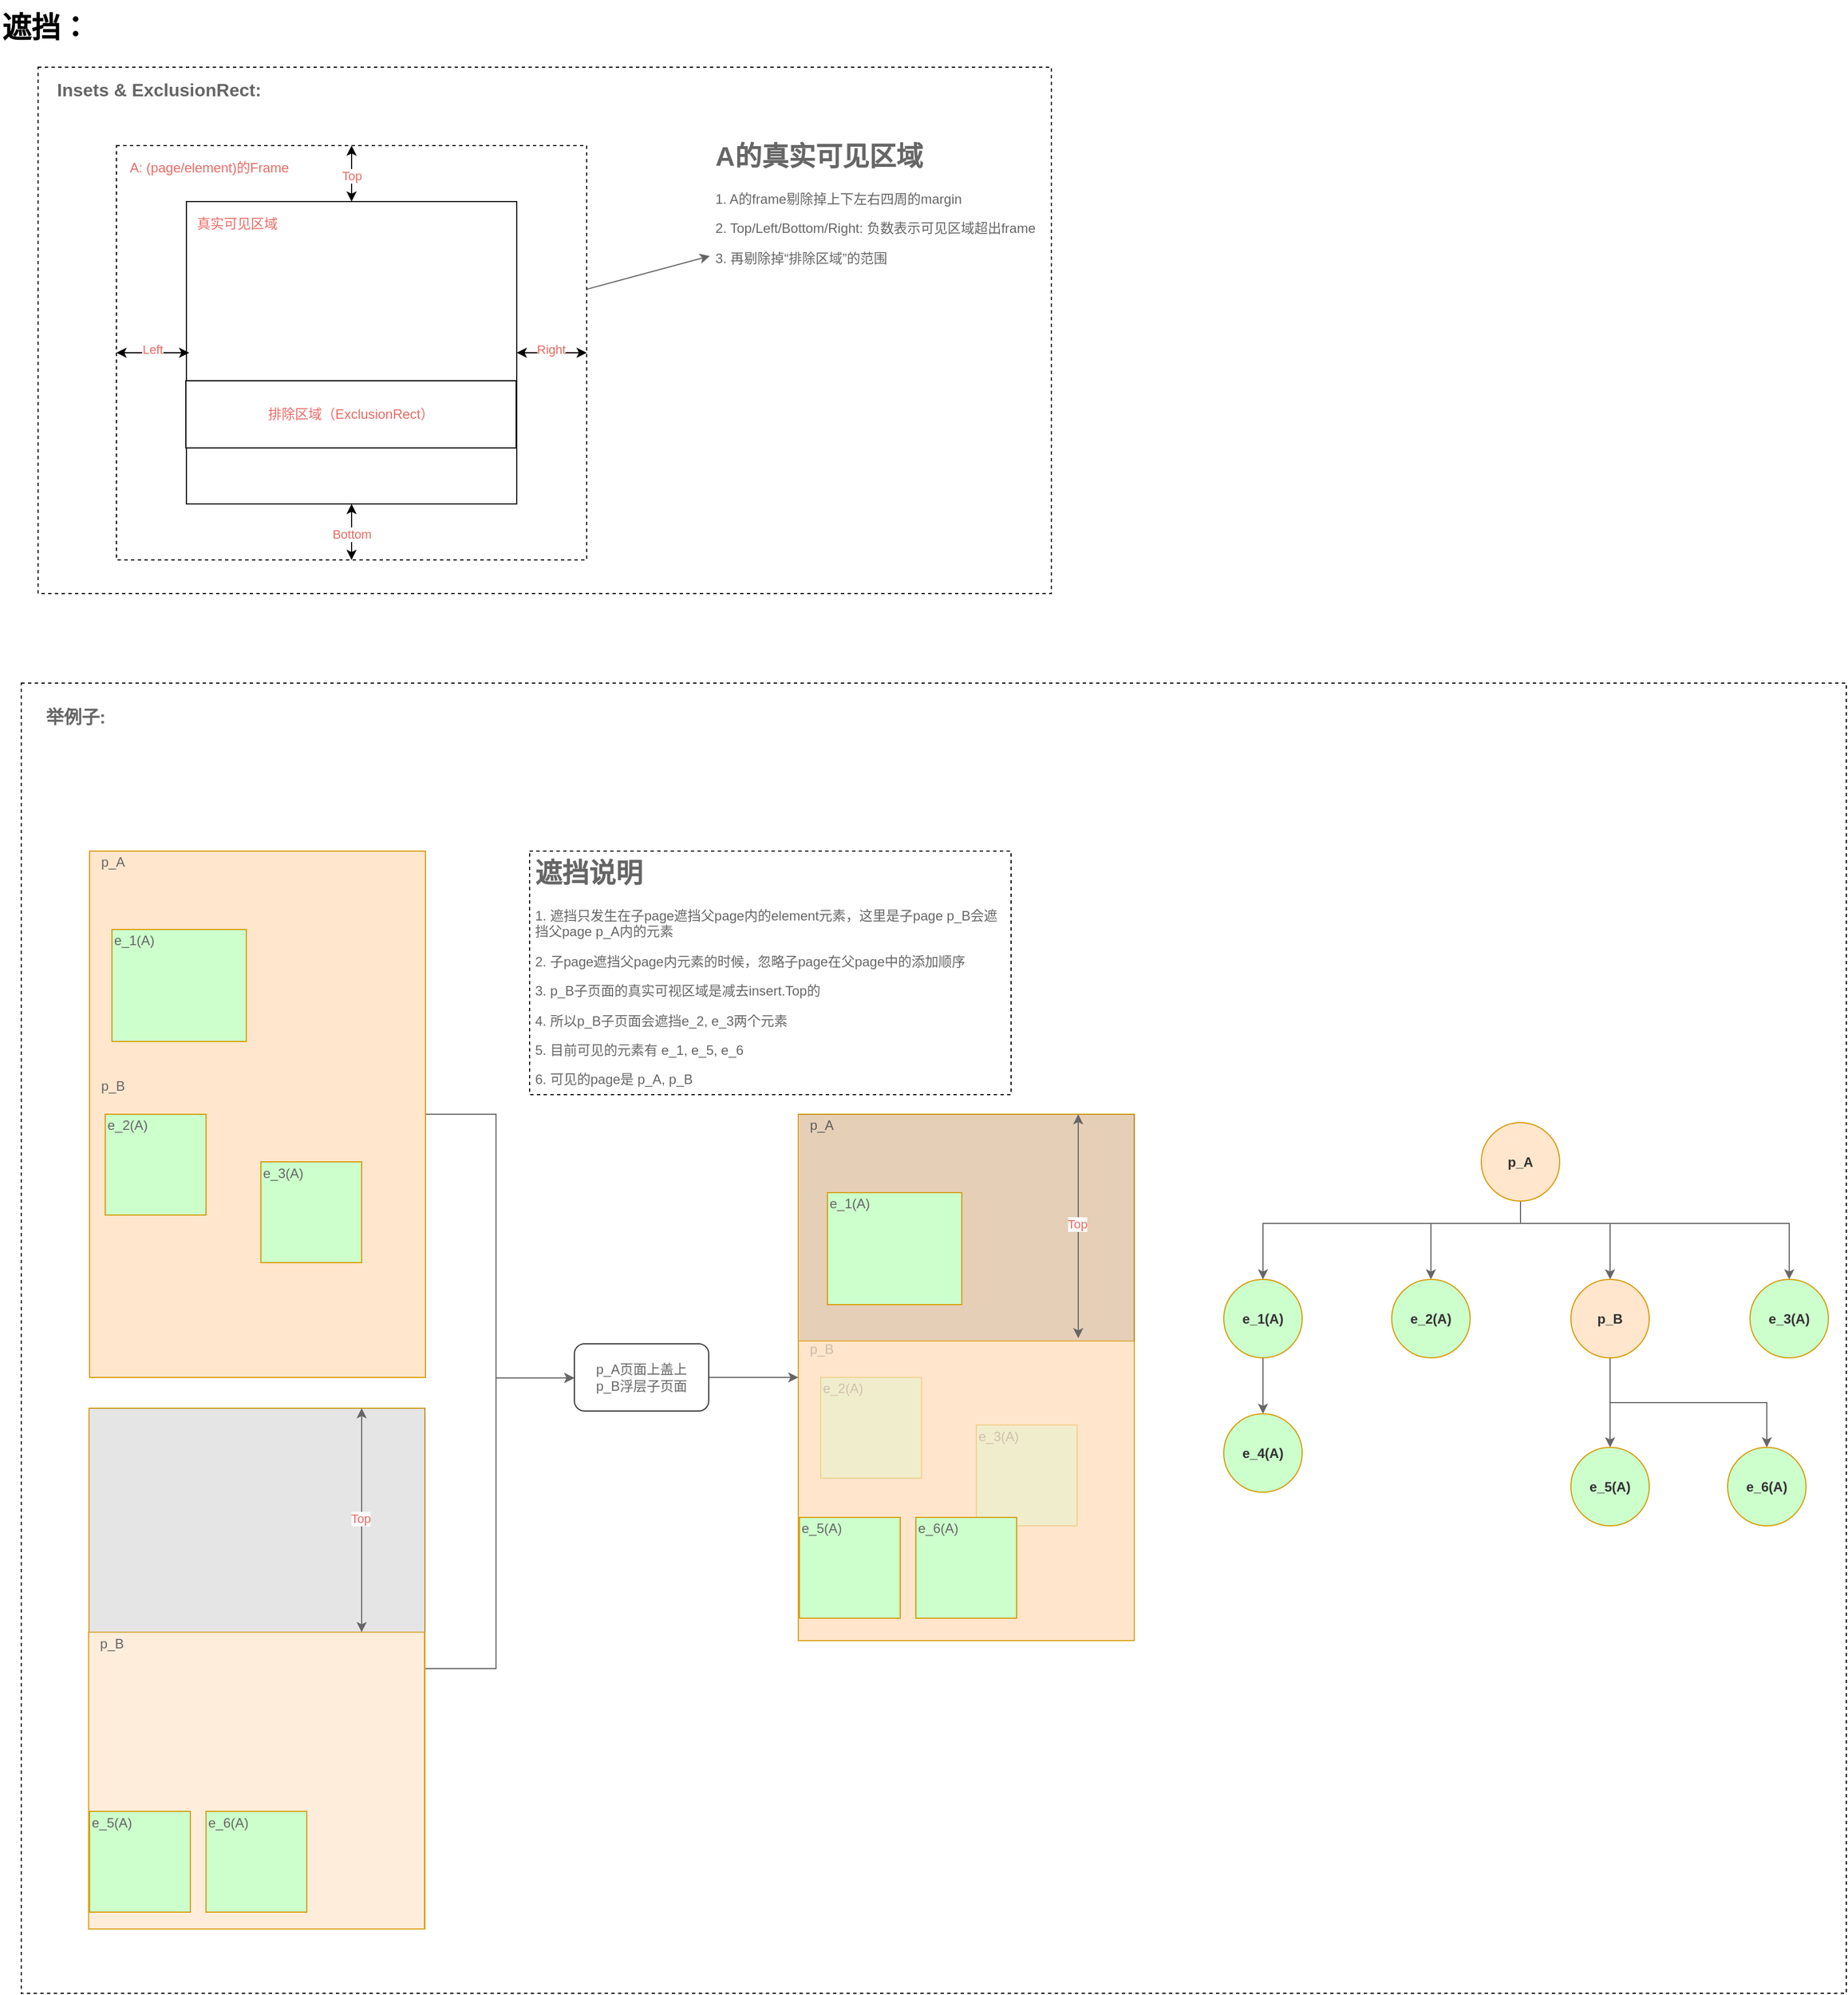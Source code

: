 <mxfile version="14.4.4" type="github">
  <diagram id="W9jGRxqbMgRnqZbA-XCd" name="Page-1">
    <mxGraphModel dx="2858" dy="1131" grid="1" gridSize="10" guides="1" tooltips="1" connect="1" arrows="1" fold="1" page="1" pageScale="1" pageWidth="827" pageHeight="1169" math="0" shadow="0">
      <root>
        <mxCell id="0" />
        <mxCell id="1" parent="0" />
        <mxCell id="3qNBonYtIeFeS5FYhXrz-300" value="" style="whiteSpace=wrap;html=1;dashed=1;strokeColor=#000000;fillColor=none;fontColor=#666666;align=center;" vertex="1" parent="1">
          <mxGeometry x="-790" y="620" width="1630" height="1170" as="geometry" />
        </mxCell>
        <mxCell id="3qNBonYtIeFeS5FYhXrz-282" value="" style="whiteSpace=wrap;html=1;dashed=1;strokeColor=#000000;fillColor=none;fontColor=#666666;align=center;" vertex="1" parent="1">
          <mxGeometry x="-775" y="70" width="905" height="470" as="geometry" />
        </mxCell>
        <mxCell id="3qNBonYtIeFeS5FYhXrz-176" style="edgeStyle=orthogonalEdgeStyle;rounded=0;orthogonalLoop=1;jettySize=auto;html=1;strokeColor=#666666;fontColor=#666666;" edge="1" parent="1" source="3qNBonYtIeFeS5FYhXrz-162" target="3qNBonYtIeFeS5FYhXrz-175">
          <mxGeometry relative="1" as="geometry" />
        </mxCell>
        <mxCell id="3qNBonYtIeFeS5FYhXrz-162" value="&lt;b&gt;&lt;font color=&quot;#333333&quot;&gt;e_1(A)&lt;/font&gt;&lt;/b&gt;" style="ellipse;whiteSpace=wrap;html=1;aspect=fixed;strokeColor=#d79b00;fillColor=#CCFFCC;" vertex="1" parent="1">
          <mxGeometry x="284" y="1152.5" width="70" height="70" as="geometry" />
        </mxCell>
        <mxCell id="3qNBonYtIeFeS5FYhXrz-166" style="edgeStyle=orthogonalEdgeStyle;rounded=0;orthogonalLoop=1;jettySize=auto;html=1;strokeColor=#666666;fontColor=#666666;" edge="1" parent="1" source="3qNBonYtIeFeS5FYhXrz-163" target="3qNBonYtIeFeS5FYhXrz-162">
          <mxGeometry relative="1" as="geometry">
            <Array as="points">
              <mxPoint x="549" y="1102.5" />
              <mxPoint x="319" y="1102.5" />
            </Array>
          </mxGeometry>
        </mxCell>
        <mxCell id="3qNBonYtIeFeS5FYhXrz-167" style="edgeStyle=orthogonalEdgeStyle;rounded=0;orthogonalLoop=1;jettySize=auto;html=1;strokeColor=#666666;fontColor=#666666;" edge="1" parent="1" source="3qNBonYtIeFeS5FYhXrz-163" target="3qNBonYtIeFeS5FYhXrz-164">
          <mxGeometry relative="1" as="geometry">
            <Array as="points">
              <mxPoint x="549" y="1102.5" />
              <mxPoint x="469" y="1102.5" />
            </Array>
          </mxGeometry>
        </mxCell>
        <mxCell id="3qNBonYtIeFeS5FYhXrz-168" style="edgeStyle=orthogonalEdgeStyle;rounded=0;orthogonalLoop=1;jettySize=auto;html=1;strokeColor=#666666;fontColor=#666666;" edge="1" parent="1" source="3qNBonYtIeFeS5FYhXrz-163" target="3qNBonYtIeFeS5FYhXrz-165">
          <mxGeometry relative="1" as="geometry">
            <Array as="points">
              <mxPoint x="549" y="1102.5" />
              <mxPoint x="629" y="1102.5" />
            </Array>
          </mxGeometry>
        </mxCell>
        <mxCell id="3qNBonYtIeFeS5FYhXrz-170" style="edgeStyle=orthogonalEdgeStyle;rounded=0;orthogonalLoop=1;jettySize=auto;html=1;strokeColor=#666666;fontColor=#666666;" edge="1" parent="1" source="3qNBonYtIeFeS5FYhXrz-163" target="3qNBonYtIeFeS5FYhXrz-169">
          <mxGeometry relative="1" as="geometry">
            <Array as="points">
              <mxPoint x="549" y="1102.5" />
              <mxPoint x="789" y="1102.5" />
            </Array>
          </mxGeometry>
        </mxCell>
        <mxCell id="3qNBonYtIeFeS5FYhXrz-163" value="&lt;b&gt;&lt;font color=&quot;#333333&quot;&gt;p_A&lt;/font&gt;&lt;/b&gt;" style="ellipse;whiteSpace=wrap;html=1;aspect=fixed;strokeColor=#d79b00;fillColor=#ffe6cc;" vertex="1" parent="1">
          <mxGeometry x="514" y="1012.5" width="70" height="70" as="geometry" />
        </mxCell>
        <mxCell id="3qNBonYtIeFeS5FYhXrz-164" value="&lt;b&gt;&lt;font color=&quot;#333333&quot;&gt;e_2(A)&lt;/font&gt;&lt;/b&gt;" style="ellipse;whiteSpace=wrap;html=1;aspect=fixed;strokeColor=#d79b00;fillColor=#CCFFCC;" vertex="1" parent="1">
          <mxGeometry x="434" y="1152.5" width="70" height="70" as="geometry" />
        </mxCell>
        <mxCell id="3qNBonYtIeFeS5FYhXrz-186" style="edgeStyle=orthogonalEdgeStyle;rounded=0;orthogonalLoop=1;jettySize=auto;html=1;strokeColor=#666666;fontColor=#666666;" edge="1" parent="1" source="3qNBonYtIeFeS5FYhXrz-165" target="3qNBonYtIeFeS5FYhXrz-184">
          <mxGeometry relative="1" as="geometry" />
        </mxCell>
        <mxCell id="3qNBonYtIeFeS5FYhXrz-187" style="edgeStyle=orthogonalEdgeStyle;rounded=0;orthogonalLoop=1;jettySize=auto;html=1;strokeColor=#666666;fontColor=#666666;" edge="1" parent="1" source="3qNBonYtIeFeS5FYhXrz-165" target="3qNBonYtIeFeS5FYhXrz-185">
          <mxGeometry relative="1" as="geometry">
            <Array as="points">
              <mxPoint x="629" y="1262.5" />
              <mxPoint x="769" y="1262.5" />
            </Array>
          </mxGeometry>
        </mxCell>
        <mxCell id="3qNBonYtIeFeS5FYhXrz-165" value="&lt;b&gt;&lt;font color=&quot;#333333&quot;&gt;p_B&lt;/font&gt;&lt;/b&gt;" style="ellipse;whiteSpace=wrap;html=1;aspect=fixed;strokeColor=#d79b00;fillColor=#ffe6cc;" vertex="1" parent="1">
          <mxGeometry x="594" y="1152.5" width="70" height="70" as="geometry" />
        </mxCell>
        <mxCell id="3qNBonYtIeFeS5FYhXrz-169" value="&lt;b&gt;&lt;font color=&quot;#333333&quot;&gt;e_3(A)&lt;/font&gt;&lt;/b&gt;" style="ellipse;whiteSpace=wrap;html=1;aspect=fixed;strokeColor=#d79b00;fillColor=#CCFFCC;" vertex="1" parent="1">
          <mxGeometry x="754" y="1152.5" width="70" height="70" as="geometry" />
        </mxCell>
        <mxCell id="3qNBonYtIeFeS5FYhXrz-175" value="&lt;b&gt;&lt;font color=&quot;#333333&quot;&gt;e_4(A)&lt;/font&gt;&lt;/b&gt;" style="ellipse;whiteSpace=wrap;html=1;aspect=fixed;strokeColor=#d79b00;fillColor=#CCFFCC;" vertex="1" parent="1">
          <mxGeometry x="284" y="1272.5" width="70" height="70" as="geometry" />
        </mxCell>
        <mxCell id="3qNBonYtIeFeS5FYhXrz-184" value="&lt;b&gt;&lt;font color=&quot;#333333&quot;&gt;e_5(A)&lt;/font&gt;&lt;/b&gt;" style="ellipse;whiteSpace=wrap;html=1;aspect=fixed;strokeColor=#d79b00;fillColor=#CCFFCC;" vertex="1" parent="1">
          <mxGeometry x="594" y="1302.5" width="70" height="70" as="geometry" />
        </mxCell>
        <mxCell id="3qNBonYtIeFeS5FYhXrz-185" value="&lt;b&gt;&lt;font color=&quot;#333333&quot;&gt;e_6(A)&lt;/font&gt;&lt;/b&gt;" style="ellipse;whiteSpace=wrap;html=1;aspect=fixed;strokeColor=#d79b00;fillColor=#CCFFCC;" vertex="1" parent="1">
          <mxGeometry x="734" y="1302.5" width="70" height="70" as="geometry" />
        </mxCell>
        <mxCell id="3qNBonYtIeFeS5FYhXrz-228" style="edgeStyle=orthogonalEdgeStyle;rounded=0;orthogonalLoop=1;jettySize=auto;html=1;strokeColor=#666666;fontColor=#666666;" edge="1" parent="1" source="3qNBonYtIeFeS5FYhXrz-194" target="3qNBonYtIeFeS5FYhXrz-230">
          <mxGeometry relative="1" as="geometry">
            <mxPoint x="-166" y="1257.5" as="targetPoint" />
            <Array as="points">
              <mxPoint x="-366" y="1005.5" />
              <mxPoint x="-366" y="1240.5" />
            </Array>
          </mxGeometry>
        </mxCell>
        <mxCell id="3qNBonYtIeFeS5FYhXrz-194" value="" style="whiteSpace=wrap;html=1;fontColor=#666666;align=left;strokeColor=#D79B00;fillColor=#FFE6CC;" vertex="1" parent="1">
          <mxGeometry x="-729" y="770" width="300" height="470" as="geometry" />
        </mxCell>
        <mxCell id="3qNBonYtIeFeS5FYhXrz-195" value="p_A" style="text;html=1;fillColor=none;align=center;verticalAlign=middle;whiteSpace=wrap;rounded=0;fontColor=#666666;" vertex="1" parent="1">
          <mxGeometry x="-728.5" y="770" width="40" height="20" as="geometry" />
        </mxCell>
        <mxCell id="3qNBonYtIeFeS5FYhXrz-196" value="" style="whiteSpace=wrap;html=1;fontColor=#666666;align=center;fillColor=#CCFFCC;strokeColor=#D79B00;" vertex="1" parent="1">
          <mxGeometry x="-709" y="840" width="120" height="100" as="geometry" />
        </mxCell>
        <mxCell id="3qNBonYtIeFeS5FYhXrz-197" value="&lt;br&gt;" style="whiteSpace=wrap;html=1;fontColor=#666666;align=center;fillColor=#CCFFCC;strokeColor=#D79B00;" vertex="1" parent="1">
          <mxGeometry x="-715" y="1005" width="90" height="90" as="geometry" />
        </mxCell>
        <mxCell id="3qNBonYtIeFeS5FYhXrz-198" value="e_1(A)" style="text;html=1;fillColor=none;align=center;verticalAlign=middle;whiteSpace=wrap;rounded=0;fontColor=#666666;" vertex="1" parent="1">
          <mxGeometry x="-709" y="840" width="40" height="20" as="geometry" />
        </mxCell>
        <mxCell id="3qNBonYtIeFeS5FYhXrz-199" value="e_2(A)" style="text;html=1;fillColor=none;align=center;verticalAlign=middle;whiteSpace=wrap;rounded=0;fontColor=#666666;" vertex="1" parent="1">
          <mxGeometry x="-715" y="1005" width="40" height="20" as="geometry" />
        </mxCell>
        <mxCell id="3qNBonYtIeFeS5FYhXrz-200" value="" style="whiteSpace=wrap;html=1;fontColor=#666666;align=center;fillColor=#CCFFCC;strokeColor=#D79B00;" vertex="1" parent="1">
          <mxGeometry x="-576" y="1047.5" width="90" height="90" as="geometry" />
        </mxCell>
        <mxCell id="3qNBonYtIeFeS5FYhXrz-201" value="e_3(A)" style="text;html=1;fillColor=none;align=center;verticalAlign=middle;whiteSpace=wrap;rounded=0;fontColor=#666666;" vertex="1" parent="1">
          <mxGeometry x="-576" y="1047.5" width="40" height="20" as="geometry" />
        </mxCell>
        <mxCell id="3qNBonYtIeFeS5FYhXrz-203" value="p_B" style="text;html=1;fillColor=none;align=center;verticalAlign=middle;whiteSpace=wrap;rounded=0;fontColor=#666666;" vertex="1" parent="1">
          <mxGeometry x="-728" y="970" width="40" height="20" as="geometry" />
        </mxCell>
        <mxCell id="3qNBonYtIeFeS5FYhXrz-226" style="edgeStyle=orthogonalEdgeStyle;rounded=0;orthogonalLoop=1;jettySize=auto;html=1;strokeColor=#666666;fontColor=#666666;" edge="1" parent="1" source="3qNBonYtIeFeS5FYhXrz-217" target="3qNBonYtIeFeS5FYhXrz-230">
          <mxGeometry relative="1" as="geometry">
            <mxPoint x="-166" y="1257.5" as="targetPoint" />
            <Array as="points">
              <mxPoint x="-366" y="1500.5" />
              <mxPoint x="-366" y="1240.5" />
            </Array>
          </mxGeometry>
        </mxCell>
        <mxCell id="3qNBonYtIeFeS5FYhXrz-217" value="" style="whiteSpace=wrap;html=1;fontColor=#666666;align=left;strokeColor=#D79B00;fillColor=none;" vertex="1" parent="1">
          <mxGeometry x="-729.5" y="1267.5" width="300" height="465" as="geometry" />
        </mxCell>
        <mxCell id="3qNBonYtIeFeS5FYhXrz-218" value="" style="whiteSpace=wrap;html=1;fontColor=#666666;align=left;strokeColor=#D79B00;fillColor=#FFE6CC;opacity=70;" vertex="1" parent="1">
          <mxGeometry x="-730" y="1467.5" width="300" height="265" as="geometry" />
        </mxCell>
        <mxCell id="3qNBonYtIeFeS5FYhXrz-219" value="p_B" style="text;html=1;fillColor=none;align=center;verticalAlign=middle;whiteSpace=wrap;rounded=0;fontColor=#666666;" vertex="1" parent="1">
          <mxGeometry x="-729" y="1467.5" width="40" height="20" as="geometry" />
        </mxCell>
        <mxCell id="3qNBonYtIeFeS5FYhXrz-220" value="&lt;br&gt;" style="whiteSpace=wrap;html=1;fontColor=#666666;align=center;fillColor=#CCFFCC;strokeColor=#D79B00;" vertex="1" parent="1">
          <mxGeometry x="-729" y="1627.5" width="90" height="90" as="geometry" />
        </mxCell>
        <mxCell id="3qNBonYtIeFeS5FYhXrz-221" value="e_5(A)" style="text;html=1;fillColor=none;align=center;verticalAlign=middle;whiteSpace=wrap;rounded=0;fontColor=#666666;" vertex="1" parent="1">
          <mxGeometry x="-729" y="1627.5" width="40" height="20" as="geometry" />
        </mxCell>
        <mxCell id="3qNBonYtIeFeS5FYhXrz-222" value="&lt;br&gt;" style="whiteSpace=wrap;html=1;fontColor=#666666;align=center;fillColor=#CCFFCC;strokeColor=#D79B00;" vertex="1" parent="1">
          <mxGeometry x="-625" y="1627.5" width="90" height="90" as="geometry" />
        </mxCell>
        <mxCell id="3qNBonYtIeFeS5FYhXrz-223" value="" style="whiteSpace=wrap;html=1;fontColor=#666666;align=left;opacity=10;strokeColor=none;fillColor=#000000;" vertex="1" parent="1">
          <mxGeometry x="-729" y="1267.5" width="300" height="200" as="geometry" />
        </mxCell>
        <mxCell id="3qNBonYtIeFeS5FYhXrz-250" style="edgeStyle=orthogonalEdgeStyle;rounded=0;orthogonalLoop=1;jettySize=auto;html=1;strokeColor=#666666;fontColor=#666666;" edge="1" parent="1" source="3qNBonYtIeFeS5FYhXrz-230" target="3qNBonYtIeFeS5FYhXrz-231">
          <mxGeometry relative="1" as="geometry" />
        </mxCell>
        <mxCell id="3qNBonYtIeFeS5FYhXrz-230" value="&lt;span&gt;p_A页面上盖上&lt;/span&gt;&lt;br&gt;&lt;span&gt;p_B浮层子页面&lt;/span&gt;" style="rounded=1;whiteSpace=wrap;html=1;strokeColor=#333333;fillColor=none;fontColor=#666666;align=center;" vertex="1" parent="1">
          <mxGeometry x="-296" y="1210" width="120" height="60" as="geometry" />
        </mxCell>
        <mxCell id="3qNBonYtIeFeS5FYhXrz-231" value="" style="whiteSpace=wrap;html=1;fontColor=#666666;align=left;strokeColor=#D79B00;fillColor=#FFE6CC;" vertex="1" parent="1">
          <mxGeometry x="-96" y="1005" width="300" height="470" as="geometry" />
        </mxCell>
        <mxCell id="3qNBonYtIeFeS5FYhXrz-232" value="p_A" style="text;html=1;fillColor=none;align=center;verticalAlign=middle;whiteSpace=wrap;rounded=0;fontColor=#666666;" vertex="1" parent="1">
          <mxGeometry x="-95.5" y="1005" width="40" height="20" as="geometry" />
        </mxCell>
        <mxCell id="3qNBonYtIeFeS5FYhXrz-239" value="p_B" style="text;html=1;fillColor=none;align=center;verticalAlign=middle;whiteSpace=wrap;rounded=0;fontColor=#666666;" vertex="1" parent="1">
          <mxGeometry x="-95" y="1205" width="40" height="20" as="geometry" />
        </mxCell>
        <mxCell id="3qNBonYtIeFeS5FYhXrz-253" value="p_B" style="text;html=1;fillColor=none;align=center;verticalAlign=middle;whiteSpace=wrap;rounded=0;fontColor=#666666;" vertex="1" parent="1">
          <mxGeometry x="-95" y="1205" width="40" height="20" as="geometry" />
        </mxCell>
        <mxCell id="3qNBonYtIeFeS5FYhXrz-257" value="" style="whiteSpace=wrap;html=1;fontColor=#666666;align=left;opacity=10;strokeColor=none;fillColor=#000000;" vertex="1" parent="1">
          <mxGeometry x="-95" y="1005" width="300" height="202.5" as="geometry" />
        </mxCell>
        <mxCell id="3qNBonYtIeFeS5FYhXrz-258" value="e_6(A)" style="text;html=1;fillColor=none;align=center;verticalAlign=middle;whiteSpace=wrap;rounded=0;fontColor=#666666;" vertex="1" parent="1">
          <mxGeometry x="-625" y="1627.5" width="40" height="20" as="geometry" />
        </mxCell>
        <mxCell id="3qNBonYtIeFeS5FYhXrz-260" value="&lt;h1&gt;遮挡说明&lt;/h1&gt;&lt;p&gt;1. 遮挡只发生在子page遮挡父page内的element元素，这里是子page p_B会遮挡父page p_A内的元素&lt;/p&gt;&lt;p&gt;2. 子page遮挡父page内元素的时候，忽略子page在父page中的添加顺序&lt;br&gt;&lt;/p&gt;&lt;p&gt;3. p_B子页面的真实可视区域是减去insert.Top的&lt;br&gt;&lt;/p&gt;&lt;p&gt;4. 所以p_B子页面会遮挡e_2, e_3两个元素&lt;/p&gt;&lt;p&gt;5. 目前可见的元素有 e_1, e_5, e_6&lt;br&gt;&lt;/p&gt;&lt;p&gt;6. 可见的page是 p_A, p_B&lt;/p&gt;" style="text;html=1;fillColor=none;spacing=5;spacingTop=-20;whiteSpace=wrap;overflow=hidden;rounded=0;align=left;fontColor=#666666;strokeColor=#000000;dashed=1;" vertex="1" parent="1">
          <mxGeometry x="-336" y="770" width="430" height="217.5" as="geometry" />
        </mxCell>
        <mxCell id="3qNBonYtIeFeS5FYhXrz-264" value="" style="whiteSpace=wrap;html=1;fontColor=#666666;align=center;fillColor=#CCFFCC;strokeColor=#D79B00;" vertex="1" parent="1">
          <mxGeometry x="-70" y="1075" width="120" height="100" as="geometry" />
        </mxCell>
        <mxCell id="3qNBonYtIeFeS5FYhXrz-265" value="&lt;br&gt;" style="whiteSpace=wrap;html=1;fontColor=#666666;align=center;fillColor=#CCFFCC;strokeColor=#D79B00;" vertex="1" parent="1">
          <mxGeometry x="-76" y="1240" width="90" height="90" as="geometry" />
        </mxCell>
        <mxCell id="3qNBonYtIeFeS5FYhXrz-266" value="e_1(A)" style="text;html=1;fillColor=none;align=center;verticalAlign=middle;whiteSpace=wrap;rounded=0;fontColor=#666666;" vertex="1" parent="1">
          <mxGeometry x="-70" y="1075" width="40" height="20" as="geometry" />
        </mxCell>
        <mxCell id="3qNBonYtIeFeS5FYhXrz-267" value="e_2(A)" style="text;html=1;fillColor=none;align=center;verticalAlign=middle;whiteSpace=wrap;rounded=0;fontColor=#666666;" vertex="1" parent="1">
          <mxGeometry x="-76" y="1240" width="40" height="20" as="geometry" />
        </mxCell>
        <mxCell id="3qNBonYtIeFeS5FYhXrz-268" value="" style="whiteSpace=wrap;html=1;fontColor=#666666;align=center;fillColor=#CCFFCC;strokeColor=#D79B00;" vertex="1" parent="1">
          <mxGeometry x="63" y="1282.5" width="90" height="90" as="geometry" />
        </mxCell>
        <mxCell id="3qNBonYtIeFeS5FYhXrz-269" value="e_3(A)" style="text;html=1;fillColor=none;align=center;verticalAlign=middle;whiteSpace=wrap;rounded=0;fontColor=#666666;" vertex="1" parent="1">
          <mxGeometry x="63" y="1282.5" width="40" height="20" as="geometry" />
        </mxCell>
        <mxCell id="3qNBonYtIeFeS5FYhXrz-270" value="" style="whiteSpace=wrap;html=1;fontColor=#666666;align=left;strokeColor=#D79B00;fillColor=#FFE6CC;opacity=70;" vertex="1" parent="1">
          <mxGeometry x="-96" y="1207.5" width="300" height="267.5" as="geometry" />
        </mxCell>
        <mxCell id="3qNBonYtIeFeS5FYhXrz-271" value="&lt;br&gt;" style="whiteSpace=wrap;html=1;fontColor=#666666;align=center;fillColor=#CCFFCC;strokeColor=#D79B00;" vertex="1" parent="1">
          <mxGeometry x="-95" y="1365" width="90" height="90" as="geometry" />
        </mxCell>
        <mxCell id="3qNBonYtIeFeS5FYhXrz-272" value="e_5(A)" style="text;html=1;fillColor=none;align=center;verticalAlign=middle;whiteSpace=wrap;rounded=0;fontColor=#666666;" vertex="1" parent="1">
          <mxGeometry x="-95" y="1365" width="40" height="20" as="geometry" />
        </mxCell>
        <mxCell id="3qNBonYtIeFeS5FYhXrz-273" value="&lt;br&gt;" style="whiteSpace=wrap;html=1;fontColor=#666666;align=center;fillColor=#CCFFCC;strokeColor=#D79B00;" vertex="1" parent="1">
          <mxGeometry x="9" y="1365" width="90" height="90" as="geometry" />
        </mxCell>
        <mxCell id="3qNBonYtIeFeS5FYhXrz-274" value="e_6(A)" style="text;html=1;fillColor=none;align=center;verticalAlign=middle;whiteSpace=wrap;rounded=0;fontColor=#666666;" vertex="1" parent="1">
          <mxGeometry x="9" y="1365" width="40" height="20" as="geometry" />
        </mxCell>
        <mxCell id="3qNBonYtIeFeS5FYhXrz-275" value="" style="endArrow=classic;startArrow=classic;html=1;strokeColor=#666666;fontColor=#666666;" edge="1" parent="1">
          <mxGeometry width="50" height="50" relative="1" as="geometry">
            <mxPoint x="-486" y="1467.5" as="sourcePoint" />
            <mxPoint x="-486" y="1267.5" as="targetPoint" />
          </mxGeometry>
        </mxCell>
        <mxCell id="3qNBonYtIeFeS5FYhXrz-276" value="&lt;font color=&quot;#ea6b66&quot;&gt;Top&lt;/font&gt;" style="edgeLabel;html=1;align=center;verticalAlign=middle;resizable=0;points=[];fontColor=#666666;" vertex="1" connectable="0" parent="3qNBonYtIeFeS5FYhXrz-275">
          <mxGeometry x="0.02" y="1" relative="1" as="geometry">
            <mxPoint as="offset" />
          </mxGeometry>
        </mxCell>
        <mxCell id="3qNBonYtIeFeS5FYhXrz-277" value="" style="endArrow=classic;startArrow=classic;html=1;strokeColor=#666666;fontColor=#666666;" edge="1" parent="1">
          <mxGeometry width="50" height="50" relative="1" as="geometry">
            <mxPoint x="154" y="1205" as="sourcePoint" />
            <mxPoint x="154" y="1005" as="targetPoint" />
          </mxGeometry>
        </mxCell>
        <mxCell id="3qNBonYtIeFeS5FYhXrz-278" value="&lt;font color=&quot;#ea6b66&quot;&gt;Top&lt;/font&gt;" style="edgeLabel;html=1;align=center;verticalAlign=middle;resizable=0;points=[];fontColor=#666666;" vertex="1" connectable="0" parent="3qNBonYtIeFeS5FYhXrz-277">
          <mxGeometry x="0.02" y="1" relative="1" as="geometry">
            <mxPoint as="offset" />
          </mxGeometry>
        </mxCell>
        <mxCell id="3qNBonYtIeFeS5FYhXrz-281" value="&lt;b&gt;&lt;font style=&quot;font-size: 26px&quot;&gt;遮挡：&lt;/font&gt;&lt;/b&gt;" style="text;html=1;strokeColor=none;fillColor=none;align=left;verticalAlign=middle;whiteSpace=wrap;rounded=0;" vertex="1" parent="1">
          <mxGeometry x="-809" y="10" width="440" height="50" as="geometry" />
        </mxCell>
        <mxCell id="3qNBonYtIeFeS5FYhXrz-283" style="rounded=0;orthogonalLoop=1;jettySize=auto;html=1;fontColor=#666666;strokeColor=#666666;" edge="1" parent="1" source="3qNBonYtIeFeS5FYhXrz-284" target="3qNBonYtIeFeS5FYhXrz-297">
          <mxGeometry relative="1" as="geometry">
            <mxPoint x="-215" y="248.913" as="targetPoint" />
          </mxGeometry>
        </mxCell>
        <mxCell id="3qNBonYtIeFeS5FYhXrz-284" value="" style="rounded=0;whiteSpace=wrap;html=1;fontColor=#EA6B66;align=left;dashed=1;" vertex="1" parent="1">
          <mxGeometry x="-705" y="140" width="420" height="370" as="geometry" />
        </mxCell>
        <mxCell id="3qNBonYtIeFeS5FYhXrz-285" value="" style="rounded=0;whiteSpace=wrap;html=1;fontColor=#EA6B66;align=left;" vertex="1" parent="1">
          <mxGeometry x="-642.5" y="190" width="295" height="270" as="geometry" />
        </mxCell>
        <mxCell id="3qNBonYtIeFeS5FYhXrz-286" value="" style="endArrow=classic;startArrow=classic;html=1;fontColor=#EA6B66;exitX=0.5;exitY=0;exitDx=0;exitDy=0;entryX=0.5;entryY=0;entryDx=0;entryDy=0;" edge="1" parent="1" source="3qNBonYtIeFeS5FYhXrz-285" target="3qNBonYtIeFeS5FYhXrz-284">
          <mxGeometry width="50" height="50" relative="1" as="geometry">
            <mxPoint x="-505" y="120" as="sourcePoint" />
            <mxPoint x="-455" y="70" as="targetPoint" />
          </mxGeometry>
        </mxCell>
        <mxCell id="3qNBonYtIeFeS5FYhXrz-287" value="Top" style="edgeLabel;html=1;align=center;verticalAlign=middle;resizable=0;points=[];fontColor=#EA6B66;" vertex="1" connectable="0" parent="3qNBonYtIeFeS5FYhXrz-286">
          <mxGeometry x="-0.08" y="-3" relative="1" as="geometry">
            <mxPoint x="-3" as="offset" />
          </mxGeometry>
        </mxCell>
        <mxCell id="3qNBonYtIeFeS5FYhXrz-288" value="" style="endArrow=classic;startArrow=classic;html=1;fontColor=#EA6B66;exitX=0.5;exitY=1;exitDx=0;exitDy=0;entryX=0.5;entryY=1;entryDx=0;entryDy=0;" edge="1" parent="1" source="3qNBonYtIeFeS5FYhXrz-284" target="3qNBonYtIeFeS5FYhXrz-285">
          <mxGeometry width="50" height="50" relative="1" as="geometry">
            <mxPoint x="-465" y="520" as="sourcePoint" />
            <mxPoint x="-465" y="470" as="targetPoint" />
          </mxGeometry>
        </mxCell>
        <mxCell id="3qNBonYtIeFeS5FYhXrz-289" value="Bottom" style="edgeLabel;html=1;align=center;verticalAlign=middle;resizable=0;points=[];fontColor=#EA6B66;" vertex="1" connectable="0" parent="3qNBonYtIeFeS5FYhXrz-288">
          <mxGeometry x="-0.08" y="-3" relative="1" as="geometry">
            <mxPoint x="-3" as="offset" />
          </mxGeometry>
        </mxCell>
        <mxCell id="3qNBonYtIeFeS5FYhXrz-290" value="" style="endArrow=classic;startArrow=classic;html=1;fontColor=#EA6B66;exitX=1;exitY=0.5;exitDx=0;exitDy=0;entryX=1;entryY=0.5;entryDx=0;entryDy=0;" edge="1" parent="1" source="3qNBonYtIeFeS5FYhXrz-284" target="3qNBonYtIeFeS5FYhXrz-285">
          <mxGeometry width="50" height="50" relative="1" as="geometry">
            <mxPoint x="-255" y="370" as="sourcePoint" />
            <mxPoint x="-255" y="320" as="targetPoint" />
          </mxGeometry>
        </mxCell>
        <mxCell id="3qNBonYtIeFeS5FYhXrz-291" value="Right" style="edgeLabel;html=1;align=center;verticalAlign=middle;resizable=0;points=[];fontColor=#EA6B66;" vertex="1" connectable="0" parent="3qNBonYtIeFeS5FYhXrz-290">
          <mxGeometry x="-0.08" y="-3" relative="1" as="geometry">
            <mxPoint x="-3" as="offset" />
          </mxGeometry>
        </mxCell>
        <mxCell id="3qNBonYtIeFeS5FYhXrz-292" value="" style="endArrow=classic;startArrow=classic;html=1;fontColor=#EA6B66;" edge="1" parent="1">
          <mxGeometry width="50" height="50" relative="1" as="geometry">
            <mxPoint x="-640" y="325" as="sourcePoint" />
            <mxPoint x="-705" y="325" as="targetPoint" />
          </mxGeometry>
        </mxCell>
        <mxCell id="3qNBonYtIeFeS5FYhXrz-293" value="Left" style="edgeLabel;html=1;align=center;verticalAlign=middle;resizable=0;points=[];fontColor=#EA6B66;" vertex="1" connectable="0" parent="3qNBonYtIeFeS5FYhXrz-292">
          <mxGeometry x="-0.08" y="-3" relative="1" as="geometry">
            <mxPoint x="-3" as="offset" />
          </mxGeometry>
        </mxCell>
        <mxCell id="3qNBonYtIeFeS5FYhXrz-294" value="真实可见区域" style="text;html=1;strokeColor=none;fillColor=none;align=left;verticalAlign=middle;whiteSpace=wrap;rounded=0;fontColor=#EA6B66;" vertex="1" parent="1">
          <mxGeometry x="-635" y="200" width="80" height="20" as="geometry" />
        </mxCell>
        <mxCell id="3qNBonYtIeFeS5FYhXrz-295" value="A: (page/element)的Frame" style="text;html=1;strokeColor=none;fillColor=none;align=left;verticalAlign=middle;whiteSpace=wrap;rounded=0;fontColor=#EA6B66;" vertex="1" parent="1">
          <mxGeometry x="-695" y="150" width="160" height="20" as="geometry" />
        </mxCell>
        <mxCell id="3qNBonYtIeFeS5FYhXrz-296" value="排除区域（ExclusionRect）" style="rounded=0;whiteSpace=wrap;html=1;fillColor=#ffffff;fontColor=#EA6B66;align=center;" vertex="1" parent="1">
          <mxGeometry x="-643" y="350" width="295" height="60" as="geometry" />
        </mxCell>
        <mxCell id="3qNBonYtIeFeS5FYhXrz-297" value="&lt;h1&gt;A的真实可见区域&lt;/h1&gt;&lt;p&gt;1. A的frame剔除掉上下左右四周的margin&lt;br&gt;&lt;/p&gt;&lt;p&gt;2. Top/Left/Bottom/Right: 负数表示可见区域超出frame&lt;br&gt;&lt;/p&gt;&lt;p&gt;3. 再剔除掉“排除区域”的范围&lt;/p&gt;" style="text;html=1;strokeColor=none;fillColor=none;spacing=5;spacingTop=-20;whiteSpace=wrap;overflow=hidden;rounded=0;align=left;fontColor=#666666;" vertex="1" parent="1">
          <mxGeometry x="-175" y="130" width="360" height="120" as="geometry" />
        </mxCell>
        <mxCell id="3qNBonYtIeFeS5FYhXrz-298" value="&lt;b&gt;&lt;font style=&quot;font-size: 16px&quot;&gt;Insets &amp;amp; ExclusionRect:&lt;/font&gt;&lt;/b&gt;" style="text;html=1;strokeColor=none;fillColor=none;align=left;verticalAlign=middle;whiteSpace=wrap;rounded=0;dashed=1;fontColor=#666666;" vertex="1" parent="1">
          <mxGeometry x="-760" y="80" width="200" height="20" as="geometry" />
        </mxCell>
        <mxCell id="3qNBonYtIeFeS5FYhXrz-301" value="&lt;span style=&quot;font-size: 16px&quot;&gt;&lt;b&gt;举例子:&lt;/b&gt;&lt;/span&gt;" style="text;html=1;strokeColor=none;fillColor=none;align=left;verticalAlign=middle;whiteSpace=wrap;rounded=0;dashed=1;fontColor=#666666;" vertex="1" parent="1">
          <mxGeometry x="-770" y="640" width="200" height="20" as="geometry" />
        </mxCell>
      </root>
    </mxGraphModel>
  </diagram>
</mxfile>
